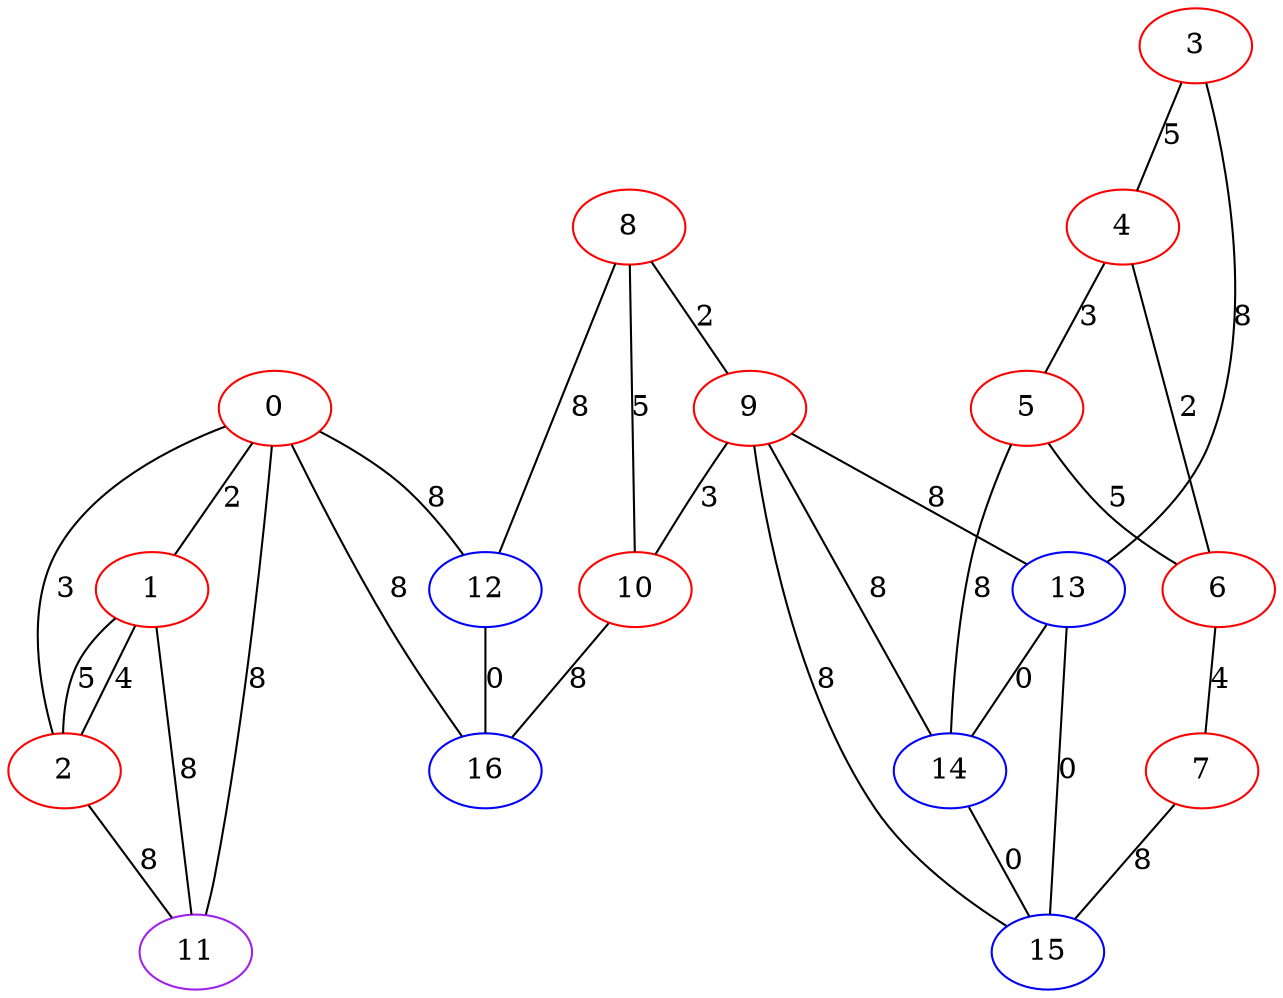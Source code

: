 graph "" {
0 [color=red, weight=1];
1 [color=red, weight=1];
2 [color=red, weight=1];
3 [color=red, weight=1];
4 [color=red, weight=1];
5 [color=red, weight=1];
6 [color=red, weight=1];
7 [color=red, weight=1];
8 [color=red, weight=1];
9 [color=red, weight=1];
10 [color=red, weight=1];
11 [color=purple, weight=4];
12 [color=blue, weight=3];
13 [color=blue, weight=3];
14 [color=blue, weight=3];
15 [color=blue, weight=3];
16 [color=blue, weight=3];
0 -- 16  [key=0, label=8];
0 -- 1  [key=0, label=2];
0 -- 2  [key=0, label=3];
0 -- 11  [key=0, label=8];
0 -- 12  [key=0, label=8];
1 -- 2  [key=0, label=5];
1 -- 2  [key=1, label=4];
1 -- 11  [key=0, label=8];
2 -- 11  [key=0, label=8];
3 -- 4  [key=0, label=5];
3 -- 13  [key=0, label=8];
4 -- 5  [key=0, label=3];
4 -- 6  [key=0, label=2];
5 -- 14  [key=0, label=8];
5 -- 6  [key=0, label=5];
6 -- 7  [key=0, label=4];
7 -- 15  [key=0, label=8];
8 -- 9  [key=0, label=2];
8 -- 10  [key=0, label=5];
8 -- 12  [key=0, label=8];
9 -- 10  [key=0, label=3];
9 -- 13  [key=0, label=8];
9 -- 14  [key=0, label=8];
9 -- 15  [key=0, label=8];
10 -- 16  [key=0, label=8];
12 -- 16  [key=0, label=0];
13 -- 14  [key=0, label=0];
13 -- 15  [key=0, label=0];
14 -- 15  [key=0, label=0];
}
